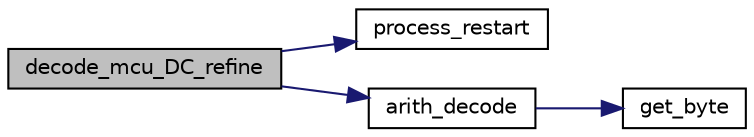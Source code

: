digraph "decode_mcu_DC_refine"
{
 // LATEX_PDF_SIZE
  bgcolor="transparent";
  edge [fontname="Helvetica",fontsize="10",labelfontname="Helvetica",labelfontsize="10"];
  node [fontname="Helvetica",fontsize="10",shape=record];
  rankdir="LR";
  Node50 [label="decode_mcu_DC_refine",height=0.2,width=0.4,color="black", fillcolor="grey75", style="filled", fontcolor="black",tooltip=" "];
  Node50 -> Node51 [color="midnightblue",fontsize="10",style="solid"];
  Node51 [label="process_restart",height=0.2,width=0.4,color="black",URL="$jdarith_8c.html#a9f594784e210606fb76f5da9952b0be4",tooltip=" "];
  Node50 -> Node52 [color="midnightblue",fontsize="10",style="solid"];
  Node52 [label="arith_decode",height=0.2,width=0.4,color="black",URL="$jdarith_8c.html#a07d3cc6d07adca6c6cc8acb3edf4b9fa",tooltip=" "];
  Node52 -> Node53 [color="midnightblue",fontsize="10",style="solid"];
  Node53 [label="get_byte",height=0.2,width=0.4,color="black",URL="$jdarith_8c.html#a56d3dbdc8840df8fddfa16ebfc47e070",tooltip=" "];
}
